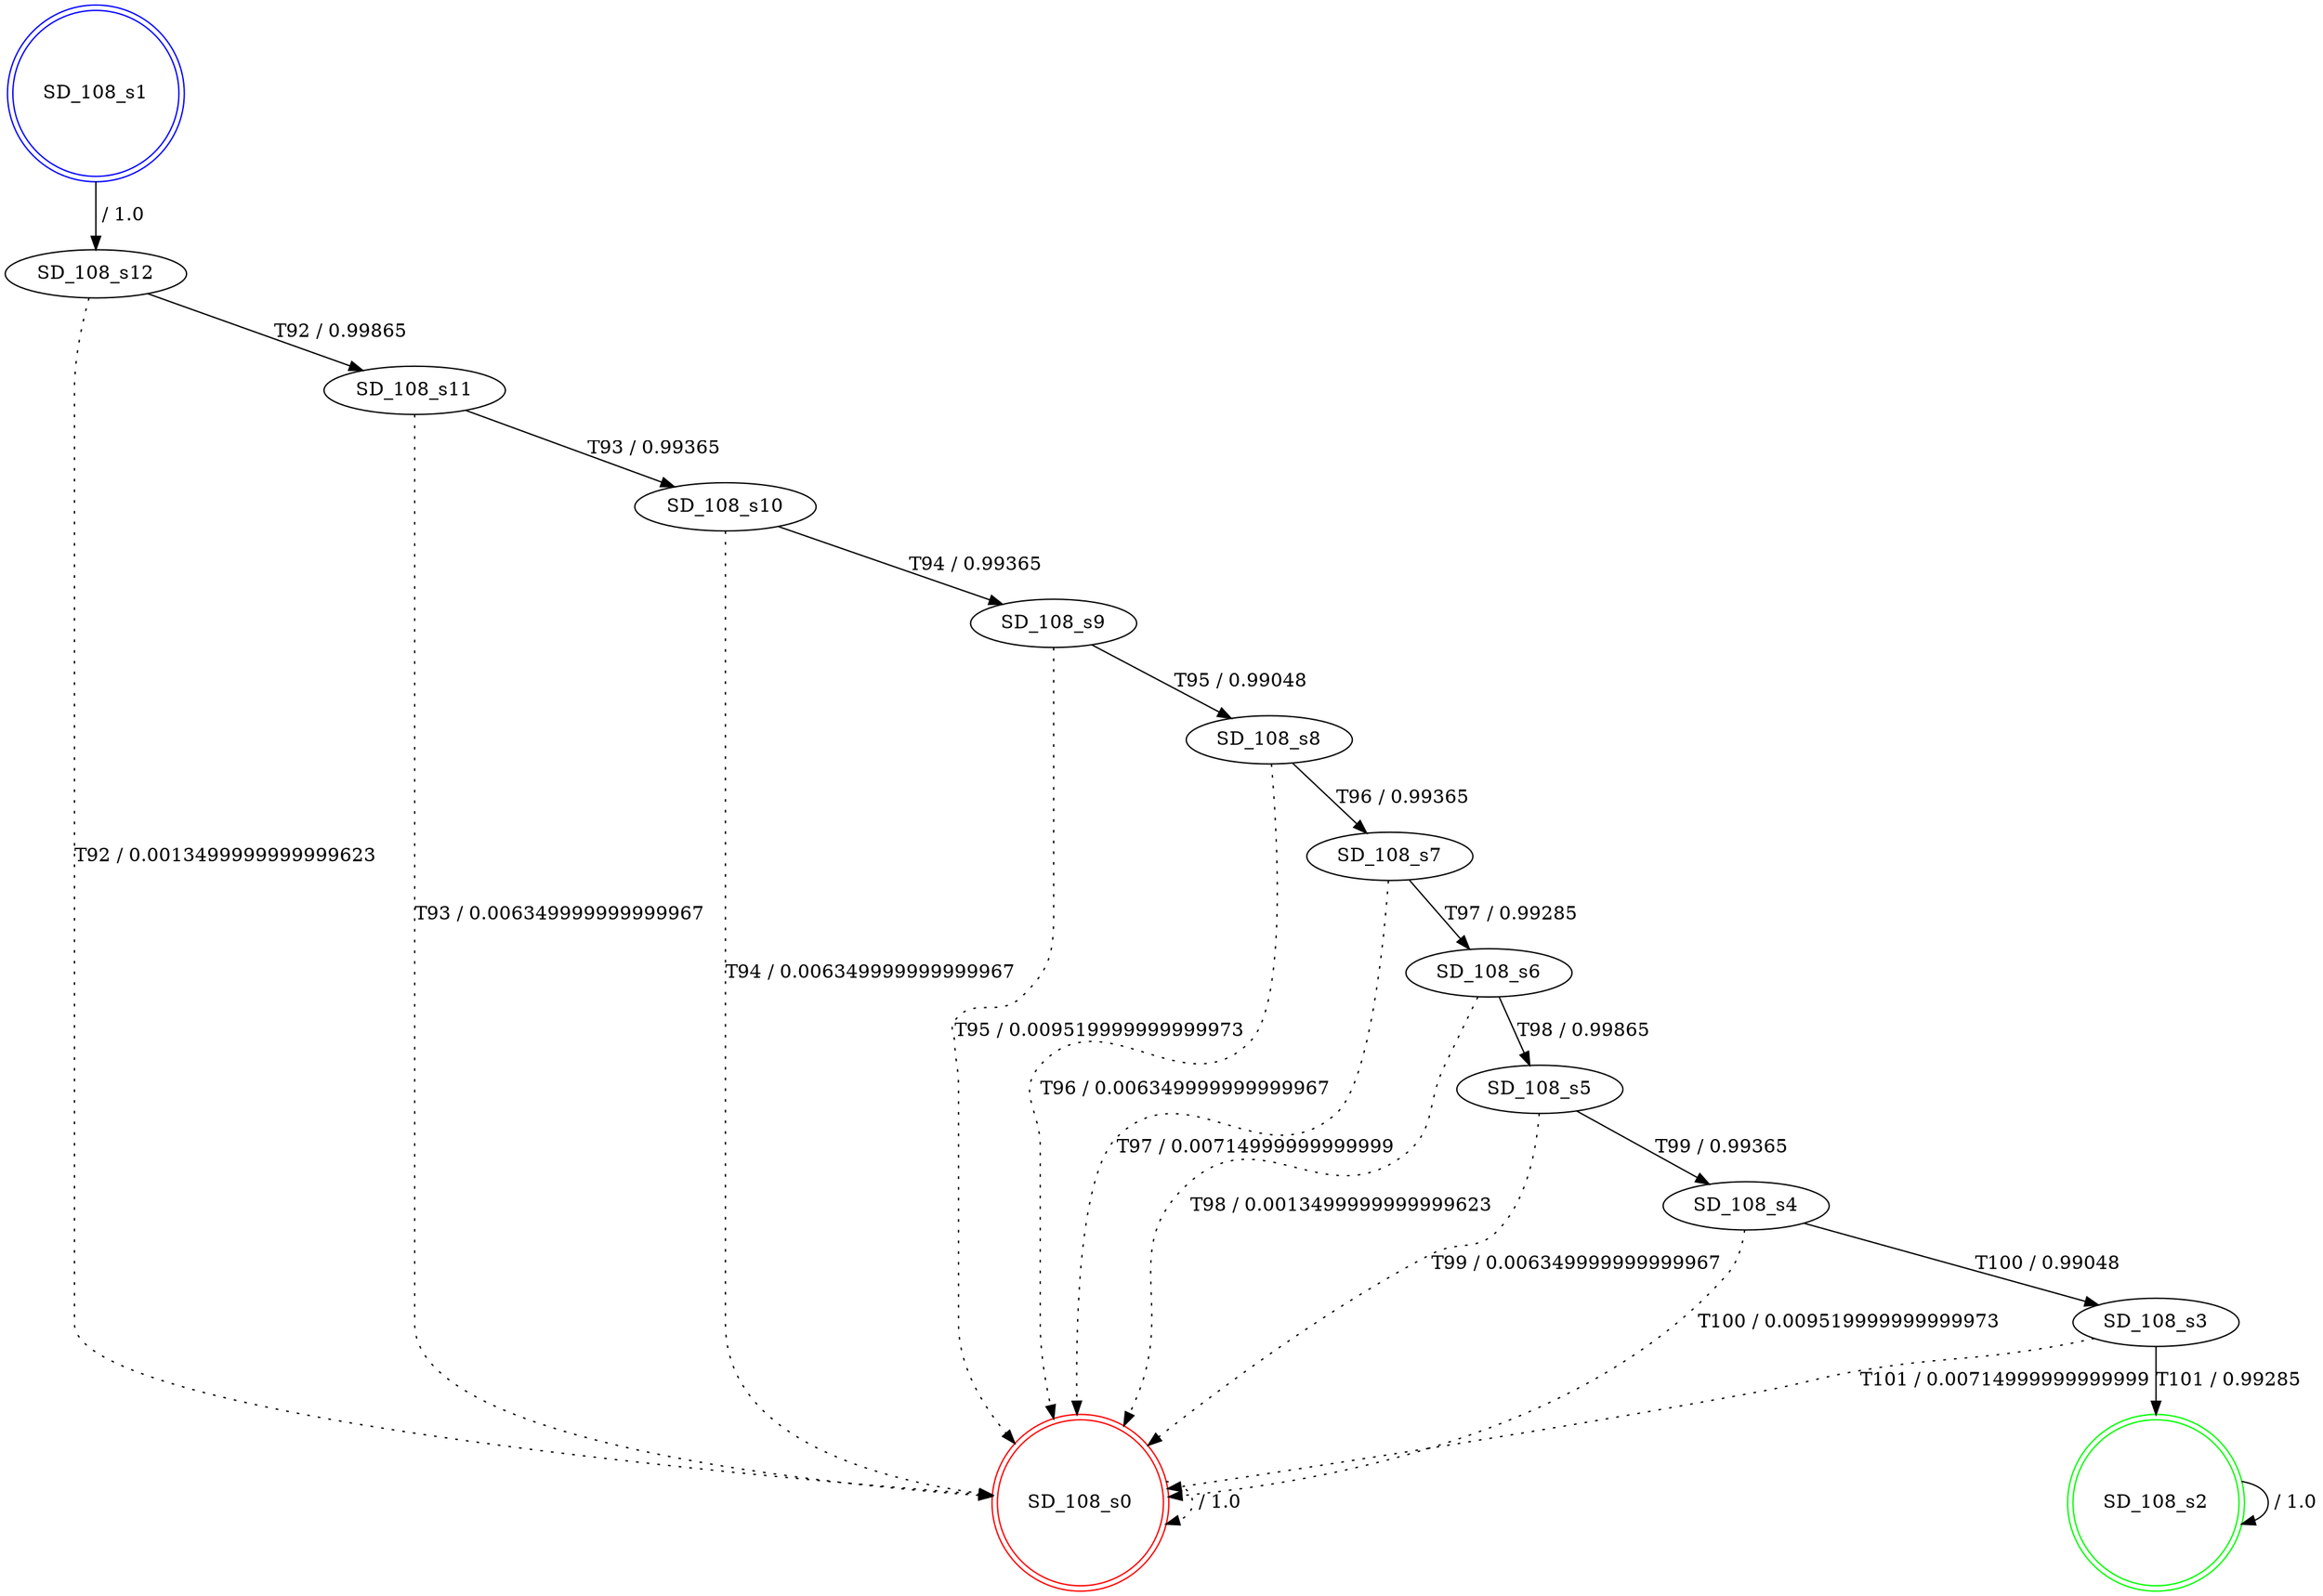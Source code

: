 digraph graphname {
SD_108_s0 [label="SD_108_s0",color=red,shape=doublecircle ];
SD_108_s1 [label="SD_108_s1",color=blue,shape=doublecircle ];
SD_108_s2 [label="SD_108_s2",color=green,shape=doublecircle ];
SD_108_s3 [label="SD_108_s3" ];
SD_108_s4 [label="SD_108_s4" ];
SD_108_s5 [label="SD_108_s5" ];
SD_108_s6 [label="SD_108_s6" ];
SD_108_s7 [label="SD_108_s7" ];
SD_108_s8 [label="SD_108_s8" ];
SD_108_s9 [label="SD_108_s9" ];
SD_108_s10 [label="SD_108_s10" ];
SD_108_s11 [label="SD_108_s11" ];
SD_108_s12 [label="SD_108_s12" ];
SD_108_s0 -> SD_108_s0 [label=" / 1.0", style=dotted];
SD_108_s1 -> SD_108_s12 [label=" / 1.0"];
SD_108_s2 -> SD_108_s2 [label=" / 1.0"];
SD_108_s3 -> SD_108_s2 [label="T101 / 0.99285"];
SD_108_s3 -> SD_108_s0 [label="T101 / 0.00714999999999999", style=dotted];
SD_108_s4 -> SD_108_s3 [label="T100 / 0.99048"];
SD_108_s4 -> SD_108_s0 [label="T100 / 0.009519999999999973", style=dotted];
SD_108_s5 -> SD_108_s4 [label="T99 / 0.99365"];
SD_108_s5 -> SD_108_s0 [label="T99 / 0.006349999999999967", style=dotted];
SD_108_s6 -> SD_108_s5 [label="T98 / 0.99865"];
SD_108_s6 -> SD_108_s0 [label="T98 / 0.0013499999999999623", style=dotted];
SD_108_s7 -> SD_108_s6 [label="T97 / 0.99285"];
SD_108_s7 -> SD_108_s0 [label="T97 / 0.00714999999999999", style=dotted];
SD_108_s8 -> SD_108_s7 [label="T96 / 0.99365"];
SD_108_s8 -> SD_108_s0 [label="T96 / 0.006349999999999967", style=dotted];
SD_108_s9 -> SD_108_s8 [label="T95 / 0.99048"];
SD_108_s9 -> SD_108_s0 [label="T95 / 0.009519999999999973", style=dotted];
SD_108_s10 -> SD_108_s9 [label="T94 / 0.99365"];
SD_108_s10 -> SD_108_s0 [label="T94 / 0.006349999999999967", style=dotted];
SD_108_s11 -> SD_108_s10 [label="T93 / 0.99365"];
SD_108_s11 -> SD_108_s0 [label="T93 / 0.006349999999999967", style=dotted];
SD_108_s12 -> SD_108_s11 [label="T92 / 0.99865"];
SD_108_s12 -> SD_108_s0 [label="T92 / 0.0013499999999999623", style=dotted];
}